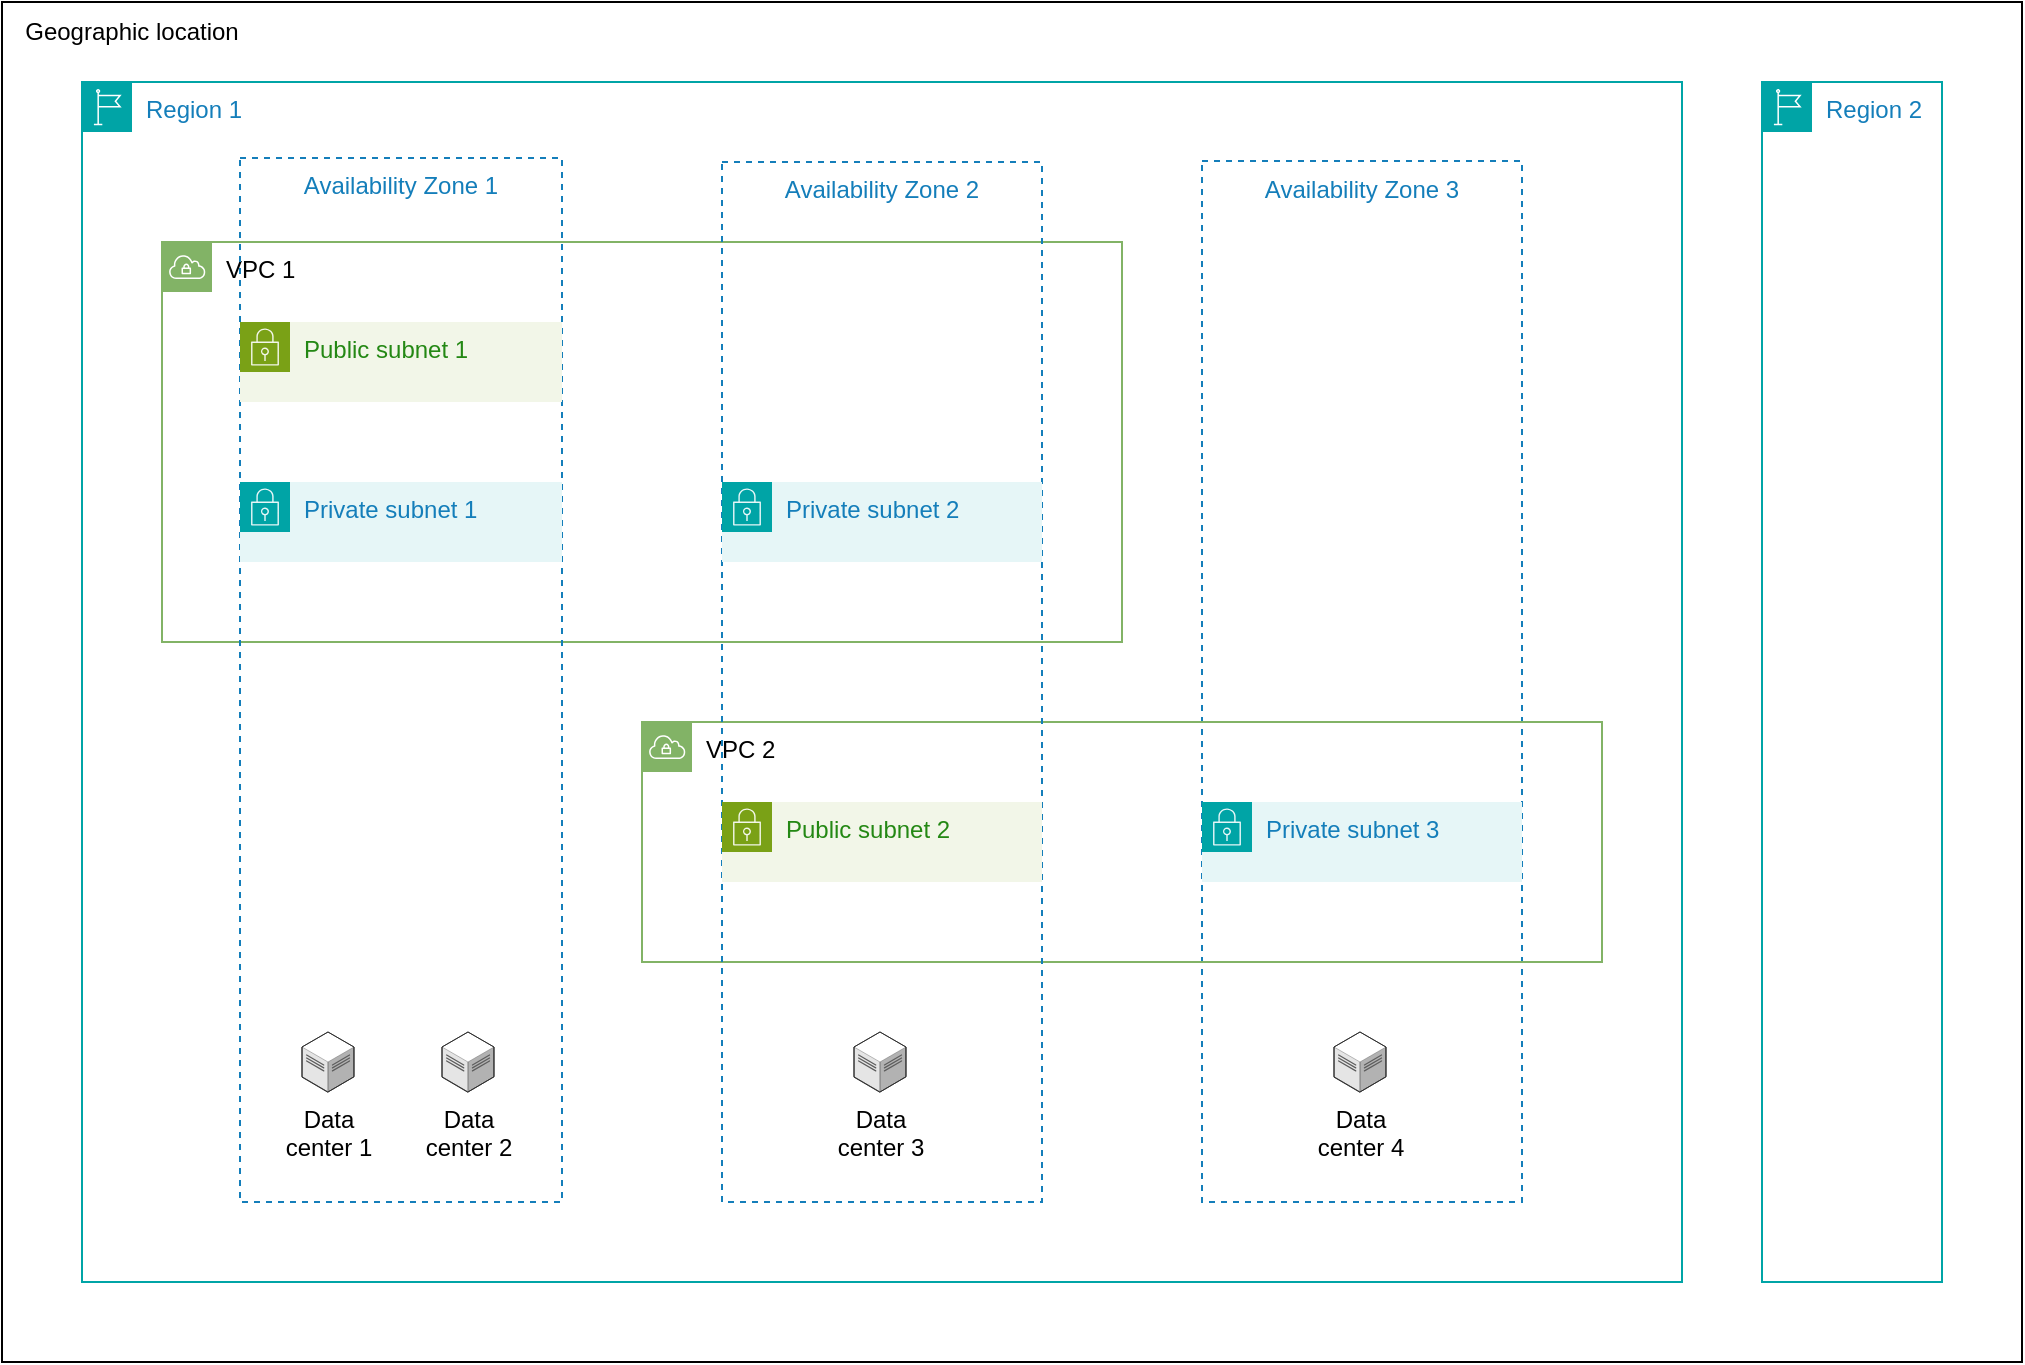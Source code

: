<mxfile version="26.0.16">
  <diagram name="Page-1" id="X-S92E6yqOzudj_SezhK">
    <mxGraphModel dx="993" dy="568" grid="1" gridSize="10" guides="1" tooltips="1" connect="1" arrows="1" fold="1" page="1" pageScale="1" pageWidth="850" pageHeight="1100" background="#ffffff" math="0" shadow="0">
      <root>
        <mxCell id="0" />
        <mxCell id="1" parent="0" />
        <mxCell id="Lqz0tg-mZHUdF-sl99Pc-23" value="" style="rounded=0;whiteSpace=wrap;html=1;fillColor=none;align=left;" parent="1" vertex="1">
          <mxGeometry x="40" y="40" width="1010" height="680" as="geometry" />
        </mxCell>
        <mxCell id="Lqz0tg-mZHUdF-sl99Pc-18" value="Availability Zone 3" style="fillColor=none;strokeColor=#147EBA;dashed=1;verticalAlign=top;fontStyle=0;fontColor=#147EBA;whiteSpace=wrap;html=1;" parent="1" vertex="1">
          <mxGeometry x="640" y="119.5" width="160" height="520.5" as="geometry" />
        </mxCell>
        <mxCell id="Lqz0tg-mZHUdF-sl99Pc-4" value="Region 1" style="points=[[0,0],[0.25,0],[0.5,0],[0.75,0],[1,0],[1,0.25],[1,0.5],[1,0.75],[1,1],[0.75,1],[0.5,1],[0.25,1],[0,1],[0,0.75],[0,0.5],[0,0.25]];outlineConnect=0;gradientColor=none;html=1;whiteSpace=wrap;fontSize=12;fontStyle=0;container=1;pointerEvents=0;collapsible=0;recursiveResize=0;shape=mxgraph.aws4.group;grIcon=mxgraph.aws4.group_region;strokeColor=#00A4A6;fillColor=none;verticalAlign=top;align=left;spacingLeft=30;fontColor=#147EBA;" parent="1" vertex="1">
          <mxGeometry x="80" y="80" width="800" height="600" as="geometry" />
        </mxCell>
        <mxCell id="Lqz0tg-mZHUdF-sl99Pc-11" value="VPC 1" style="sketch=0;outlineConnect=0;html=1;whiteSpace=wrap;fontSize=12;fontStyle=0;shape=mxgraph.aws4.group;grIcon=mxgraph.aws4.group_vpc;strokeColor=#82b366;fillColor=none;verticalAlign=top;align=left;spacingLeft=30;dashed=0;" parent="Lqz0tg-mZHUdF-sl99Pc-4" vertex="1">
          <mxGeometry x="40" y="80" width="480" height="200" as="geometry" />
        </mxCell>
        <mxCell id="Lqz0tg-mZHUdF-sl99Pc-12" value="VPC 2" style="sketch=0;outlineConnect=0;html=1;whiteSpace=wrap;fontSize=12;fontStyle=0;shape=mxgraph.aws4.group;grIcon=mxgraph.aws4.group_vpc;strokeColor=#82b366;fillColor=none;verticalAlign=top;align=left;spacingLeft=30;dashed=0;" parent="Lqz0tg-mZHUdF-sl99Pc-4" vertex="1">
          <mxGeometry x="280" y="320" width="480" height="120" as="geometry" />
        </mxCell>
        <mxCell id="Lqz0tg-mZHUdF-sl99Pc-7" value="Availability Zone 1" style="fillColor=none;strokeColor=#147EBA;dashed=1;verticalAlign=top;fontStyle=0;fontColor=#147EBA;whiteSpace=wrap;html=1;" parent="Lqz0tg-mZHUdF-sl99Pc-4" vertex="1">
          <mxGeometry x="79" y="38" width="161" height="522" as="geometry" />
        </mxCell>
        <mxCell id="Lqz0tg-mZHUdF-sl99Pc-10" value="Availability Zone 2" style="fillColor=none;strokeColor=#147EBA;dashed=1;verticalAlign=top;fontStyle=0;fontColor=#147EBA;whiteSpace=wrap;html=1;" parent="Lqz0tg-mZHUdF-sl99Pc-4" vertex="1">
          <mxGeometry x="320" y="40" width="160" height="520" as="geometry" />
        </mxCell>
        <mxCell id="Lqz0tg-mZHUdF-sl99Pc-15" value="Public subnet 1" style="points=[[0,0],[0.25,0],[0.5,0],[0.75,0],[1,0],[1,0.25],[1,0.5],[1,0.75],[1,1],[0.75,1],[0.5,1],[0.25,1],[0,1],[0,0.75],[0,0.5],[0,0.25]];outlineConnect=0;gradientColor=none;html=1;whiteSpace=wrap;fontSize=12;fontStyle=0;container=1;pointerEvents=0;collapsible=0;recursiveResize=0;shape=mxgraph.aws4.group;grIcon=mxgraph.aws4.group_security_group;grStroke=0;strokeColor=#7AA116;fillColor=#F2F6E8;verticalAlign=top;align=left;spacingLeft=30;fontColor=#248814;dashed=0;" parent="Lqz0tg-mZHUdF-sl99Pc-4" vertex="1">
          <mxGeometry x="79" y="120" width="161" height="40" as="geometry" />
        </mxCell>
        <mxCell id="Lqz0tg-mZHUdF-sl99Pc-14" value="Private subnet 1" style="points=[[0,0],[0.25,0],[0.5,0],[0.75,0],[1,0],[1,0.25],[1,0.5],[1,0.75],[1,1],[0.75,1],[0.5,1],[0.25,1],[0,1],[0,0.75],[0,0.5],[0,0.25]];outlineConnect=0;gradientColor=none;html=1;whiteSpace=wrap;fontSize=12;fontStyle=0;container=1;pointerEvents=0;collapsible=0;recursiveResize=0;shape=mxgraph.aws4.group;grIcon=mxgraph.aws4.group_security_group;grStroke=0;strokeColor=#00A4A6;fillColor=#E6F6F7;verticalAlign=top;align=left;spacingLeft=30;fontColor=#147EBA;dashed=0;" parent="Lqz0tg-mZHUdF-sl99Pc-4" vertex="1">
          <mxGeometry x="79" y="200" width="161" height="40" as="geometry" />
        </mxCell>
        <mxCell id="Lqz0tg-mZHUdF-sl99Pc-17" value="Data&lt;br&gt;center 1" style="verticalLabelPosition=bottom;html=1;verticalAlign=top;strokeWidth=1;align=center;outlineConnect=0;dashed=0;outlineConnect=0;shape=mxgraph.aws3d.dataCenter;strokeColor=#5E5E5E;aspect=fixed;" parent="Lqz0tg-mZHUdF-sl99Pc-4" vertex="1">
          <mxGeometry x="110" y="475" width="25.99" height="30" as="geometry" />
        </mxCell>
        <mxCell id="Lqz0tg-mZHUdF-sl99Pc-19" value="Data&lt;br&gt;center 2" style="verticalLabelPosition=bottom;html=1;verticalAlign=top;strokeWidth=1;align=center;outlineConnect=0;dashed=0;outlineConnect=0;shape=mxgraph.aws3d.dataCenter;strokeColor=#5E5E5E;aspect=fixed;" parent="Lqz0tg-mZHUdF-sl99Pc-4" vertex="1">
          <mxGeometry x="180" y="475" width="25.99" height="30" as="geometry" />
        </mxCell>
        <mxCell id="Lqz0tg-mZHUdF-sl99Pc-20" value="Private subnet 2" style="points=[[0,0],[0.25,0],[0.5,0],[0.75,0],[1,0],[1,0.25],[1,0.5],[1,0.75],[1,1],[0.75,1],[0.5,1],[0.25,1],[0,1],[0,0.75],[0,0.5],[0,0.25]];outlineConnect=0;gradientColor=none;html=1;whiteSpace=wrap;fontSize=12;fontStyle=0;container=1;pointerEvents=0;collapsible=0;recursiveResize=0;shape=mxgraph.aws4.group;grIcon=mxgraph.aws4.group_security_group;grStroke=0;strokeColor=#00A4A6;fillColor=#E6F6F7;verticalAlign=top;align=left;spacingLeft=30;fontColor=#147EBA;dashed=0;" parent="Lqz0tg-mZHUdF-sl99Pc-4" vertex="1">
          <mxGeometry x="320" y="200" width="160" height="40" as="geometry" />
        </mxCell>
        <mxCell id="Lqz0tg-mZHUdF-sl99Pc-21" value="Data&lt;br&gt;center 3" style="verticalLabelPosition=bottom;html=1;verticalAlign=top;strokeWidth=1;align=center;outlineConnect=0;dashed=0;outlineConnect=0;shape=mxgraph.aws3d.dataCenter;strokeColor=#5E5E5E;aspect=fixed;" parent="Lqz0tg-mZHUdF-sl99Pc-4" vertex="1">
          <mxGeometry x="386" y="475" width="25.99" height="30" as="geometry" />
        </mxCell>
        <mxCell id="Lqz0tg-mZHUdF-sl99Pc-22" value="Data&lt;br&gt;center 4" style="verticalLabelPosition=bottom;html=1;verticalAlign=top;strokeWidth=1;align=center;outlineConnect=0;dashed=0;outlineConnect=0;shape=mxgraph.aws3d.dataCenter;strokeColor=#5E5E5E;aspect=fixed;" parent="Lqz0tg-mZHUdF-sl99Pc-4" vertex="1">
          <mxGeometry x="626" y="475" width="25.99" height="30" as="geometry" />
        </mxCell>
        <mxCell id="yBcSkH9uEEbStXQqthJ0-1" value="Public subnet 2" style="points=[[0,0],[0.25,0],[0.5,0],[0.75,0],[1,0],[1,0.25],[1,0.5],[1,0.75],[1,1],[0.75,1],[0.5,1],[0.25,1],[0,1],[0,0.75],[0,0.5],[0,0.25]];outlineConnect=0;gradientColor=none;html=1;whiteSpace=wrap;fontSize=12;fontStyle=0;container=1;pointerEvents=0;collapsible=0;recursiveResize=0;shape=mxgraph.aws4.group;grIcon=mxgraph.aws4.group_security_group;grStroke=0;strokeColor=#7AA116;fillColor=#F2F6E8;verticalAlign=top;align=left;spacingLeft=30;fontColor=#248814;dashed=0;" parent="Lqz0tg-mZHUdF-sl99Pc-4" vertex="1">
          <mxGeometry x="320" y="360" width="160" height="40" as="geometry" />
        </mxCell>
        <mxCell id="yBcSkH9uEEbStXQqthJ0-2" value="Private subnet 3" style="points=[[0,0],[0.25,0],[0.5,0],[0.75,0],[1,0],[1,0.25],[1,0.5],[1,0.75],[1,1],[0.75,1],[0.5,1],[0.25,1],[0,1],[0,0.75],[0,0.5],[0,0.25]];outlineConnect=0;gradientColor=none;html=1;whiteSpace=wrap;fontSize=12;fontStyle=0;container=1;pointerEvents=0;collapsible=0;recursiveResize=0;shape=mxgraph.aws4.group;grIcon=mxgraph.aws4.group_security_group;grStroke=0;strokeColor=#00A4A6;fillColor=#E6F6F7;verticalAlign=top;align=left;spacingLeft=30;fontColor=#147EBA;dashed=0;" parent="Lqz0tg-mZHUdF-sl99Pc-4" vertex="1">
          <mxGeometry x="560" y="360" width="160" height="40" as="geometry" />
        </mxCell>
        <mxCell id="Lqz0tg-mZHUdF-sl99Pc-9" value="Region 2" style="points=[[0,0],[0.25,0],[0.5,0],[0.75,0],[1,0],[1,0.25],[1,0.5],[1,0.75],[1,1],[0.75,1],[0.5,1],[0.25,1],[0,1],[0,0.75],[0,0.5],[0,0.25]];outlineConnect=0;gradientColor=none;html=1;whiteSpace=wrap;fontSize=12;fontStyle=0;container=1;pointerEvents=0;collapsible=0;recursiveResize=0;shape=mxgraph.aws4.group;grIcon=mxgraph.aws4.group_region;strokeColor=#00A4A6;fillColor=none;verticalAlign=top;align=left;spacingLeft=30;fontColor=#147EBA;" parent="1" vertex="1">
          <mxGeometry x="920" y="80" width="90" height="600" as="geometry" />
        </mxCell>
        <mxCell id="Lqz0tg-mZHUdF-sl99Pc-28" value="Geographic location" style="text;html=1;align=center;verticalAlign=middle;whiteSpace=wrap;rounded=0;" parent="1" vertex="1">
          <mxGeometry x="40" y="40" width="130" height="30" as="geometry" />
        </mxCell>
      </root>
    </mxGraphModel>
  </diagram>
</mxfile>
